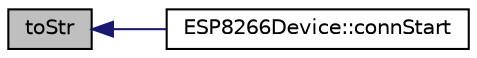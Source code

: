 digraph "toStr"
{
  edge [fontname="Helvetica",fontsize="10",labelfontname="Helvetica",labelfontsize="10"];
  node [fontname="Helvetica",fontsize="10",shape=record];
  rankdir="LR";
  Node1 [label="toStr",height=0.2,width=0.4,color="black", fillcolor="grey75", style="filled" fontcolor="black"];
  Node1 -> Node2 [dir="back",color="midnightblue",fontsize="10",style="solid",fontname="Helvetica"];
  Node2 [label="ESP8266Device::connStart",height=0.2,width=0.4,color="black", fillcolor="white", style="filled",URL="$class_e_s_p8266_device.html#ae11dc0864aba2e5f193e1b74fa7e6f81"];
}
